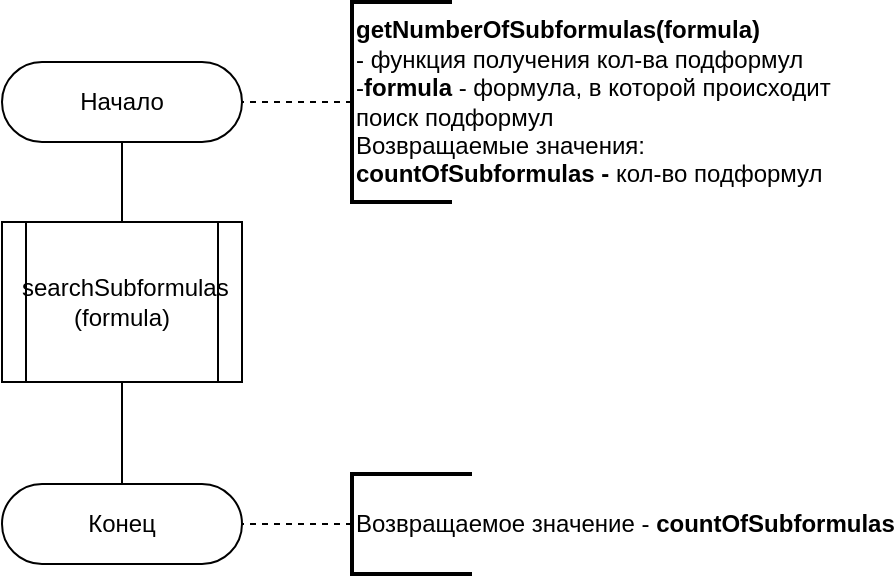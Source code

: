 <mxfile version="13.0.9" type="device"><diagram id="lY1E6hJqMKoJyT8YMkpp" name="Page-1"><mxGraphModel dx="868" dy="401" grid="1" gridSize="10" guides="1" tooltips="1" connect="1" arrows="1" fold="1" page="1" pageScale="1" pageWidth="827" pageHeight="1169" math="0" shadow="0"><root><mxCell id="0"/><mxCell id="1" parent="0"/><mxCell id="BPy2gZeS3Z3Sr2U-tMuM-6" value="" style="edgeStyle=orthogonalEdgeStyle;rounded=0;orthogonalLoop=1;jettySize=auto;html=1;endArrow=none;endFill=0;" parent="1" source="BPy2gZeS3Z3Sr2U-tMuM-1" target="BPy2gZeS3Z3Sr2U-tMuM-5" edge="1"><mxGeometry relative="1" as="geometry"/></mxCell><mxCell id="BPy2gZeS3Z3Sr2U-tMuM-1" value="Начало&lt;br&gt;" style="whiteSpace=wrap;html=1;rounded=1;arcSize=50;align=center;verticalAlign=middle;container=1;recursiveResize=0;strokeWidth=1;autosize=1;spacing=4;treeFolding=1;" parent="1" vertex="1"><mxGeometry x="125" y="40" width="120" height="40" as="geometry"/></mxCell><mxCell id="BPy2gZeS3Z3Sr2U-tMuM-3" value="" style="edgeStyle=orthogonalEdgeStyle;rounded=0;orthogonalLoop=1;jettySize=auto;html=1;dashed=1;endArrow=none;endFill=0;" parent="1" source="BPy2gZeS3Z3Sr2U-tMuM-2" target="BPy2gZeS3Z3Sr2U-tMuM-1" edge="1"><mxGeometry relative="1" as="geometry"/></mxCell><mxCell id="BPy2gZeS3Z3Sr2U-tMuM-2" value="&lt;div style=&quot;text-align: left&quot;&gt;&lt;b&gt;getNumberOfSubformulas&lt;/b&gt;&lt;b&gt;(formula)&amp;nbsp;&lt;/b&gt;&lt;/div&gt;&lt;div style=&quot;text-align: left&quot;&gt;- функция получения кол-ва подформул&lt;/div&gt;&lt;div style=&quot;text-align: left&quot;&gt;-&lt;b&gt;formula&lt;/b&gt;&amp;nbsp;- формула, в которой происходит&lt;/div&gt;&lt;div style=&quot;text-align: left&quot;&gt;поиск подформул&lt;/div&gt;&lt;div style=&quot;text-align: left&quot;&gt;Возвращаемые значения:&lt;/div&gt;&lt;div style=&quot;text-align: left&quot;&gt;&lt;b&gt;countOfSubformulas - &lt;/b&gt;кол-во подформул&lt;/div&gt;" style="strokeWidth=2;html=1;shape=mxgraph.flowchart.annotation_1;align=left;pointerEvents=1" parent="1" vertex="1"><mxGeometry x="300" y="10" width="50" height="100" as="geometry"/></mxCell><mxCell id="BPy2gZeS3Z3Sr2U-tMuM-8" value="" style="edgeStyle=orthogonalEdgeStyle;rounded=0;orthogonalLoop=1;jettySize=auto;html=1;startArrow=none;startFill=0;endArrow=none;endFill=0;" parent="1" source="BPy2gZeS3Z3Sr2U-tMuM-5" target="BPy2gZeS3Z3Sr2U-tMuM-7" edge="1"><mxGeometry relative="1" as="geometry"/></mxCell><mxCell id="BPy2gZeS3Z3Sr2U-tMuM-5" value="&amp;nbsp;searchSubformulas&lt;br&gt;(formula)&lt;br&gt;" style="shape=process;whiteSpace=wrap;html=1;backgroundOutline=1;" parent="1" vertex="1"><mxGeometry x="125" y="120" width="120" height="80" as="geometry"/></mxCell><mxCell id="BPy2gZeS3Z3Sr2U-tMuM-7" value="Конец&lt;br&gt;" style="whiteSpace=wrap;html=1;rounded=1;arcSize=50;align=center;verticalAlign=middle;container=1;recursiveResize=0;strokeWidth=1;autosize=1;spacing=4;treeFolding=1;" parent="1" vertex="1"><mxGeometry x="125" y="251" width="120" height="40" as="geometry"/></mxCell><mxCell id="BPy2gZeS3Z3Sr2U-tMuM-11" value="" style="edgeStyle=orthogonalEdgeStyle;rounded=0;orthogonalLoop=1;jettySize=auto;html=1;startArrow=none;startFill=0;endArrow=none;endFill=0;dashed=1;" parent="1" source="BPy2gZeS3Z3Sr2U-tMuM-10" target="BPy2gZeS3Z3Sr2U-tMuM-7" edge="1"><mxGeometry relative="1" as="geometry"/></mxCell><mxCell id="BPy2gZeS3Z3Sr2U-tMuM-10" value="Возвращаемое значение -&amp;nbsp;&lt;b&gt;countOfSubformulas&lt;/b&gt;&lt;br&gt;" style="strokeWidth=2;html=1;shape=mxgraph.flowchart.annotation_1;align=left;pointerEvents=1" parent="1" vertex="1"><mxGeometry x="300" y="246" width="60" height="50" as="geometry"/></mxCell></root></mxGraphModel></diagram></mxfile>